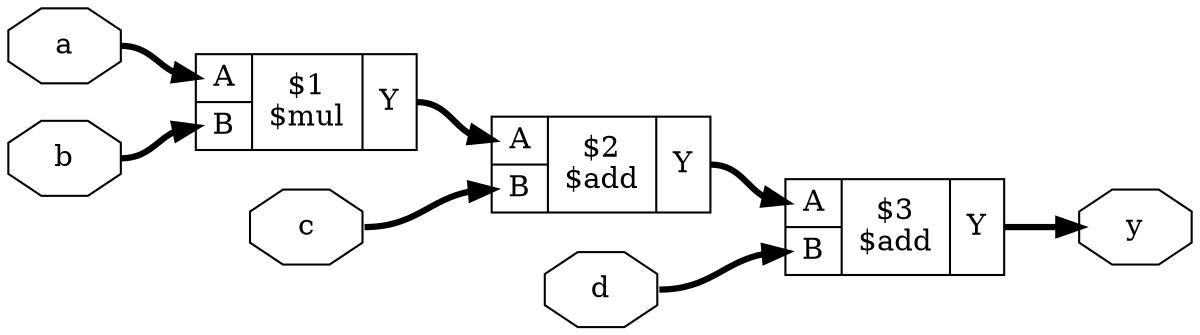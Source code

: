 digraph "test" {
rankdir="LR";
remincross=true;
n3 [ shape=octagon, label="a", color="black", fontcolor="black"];
n4 [ shape=octagon, label="b", color="black", fontcolor="black"];
n5 [ shape=octagon, label="c", color="black", fontcolor="black"];
n6 [ shape=octagon, label="d", color="black", fontcolor="black"];
n7 [ shape=octagon, label="y", color="black", fontcolor="black"];
c11 [ shape=record, label="{{<p8> A|<p9> B}|$2\n$add|{<p10> Y}}",  ];
c12 [ shape=record, label="{{<p8> A|<p9> B}|$3\n$add|{<p10> Y}}",  ];
c13 [ shape=record, label="{{<p8> A|<p9> B}|$1\n$mul|{<p10> Y}}",  ];
c11:p10:e -> c12:p8:w [color="black", fontcolor="black", style="setlinewidth(3)", label=""];
c13:p10:e -> c11:p8:w [color="black", fontcolor="black", style="setlinewidth(3)", label=""];
n3:e -> c13:p8:w [color="black", fontcolor="black", style="setlinewidth(3)", label=""];
n4:e -> c13:p9:w [color="black", fontcolor="black", style="setlinewidth(3)", label=""];
n5:e -> c11:p9:w [color="black", fontcolor="black", style="setlinewidth(3)", label=""];
n6:e -> c12:p9:w [color="black", fontcolor="black", style="setlinewidth(3)", label=""];
c12:p10:e -> n7:w [color="black", fontcolor="black", style="setlinewidth(3)", label=""];
}
